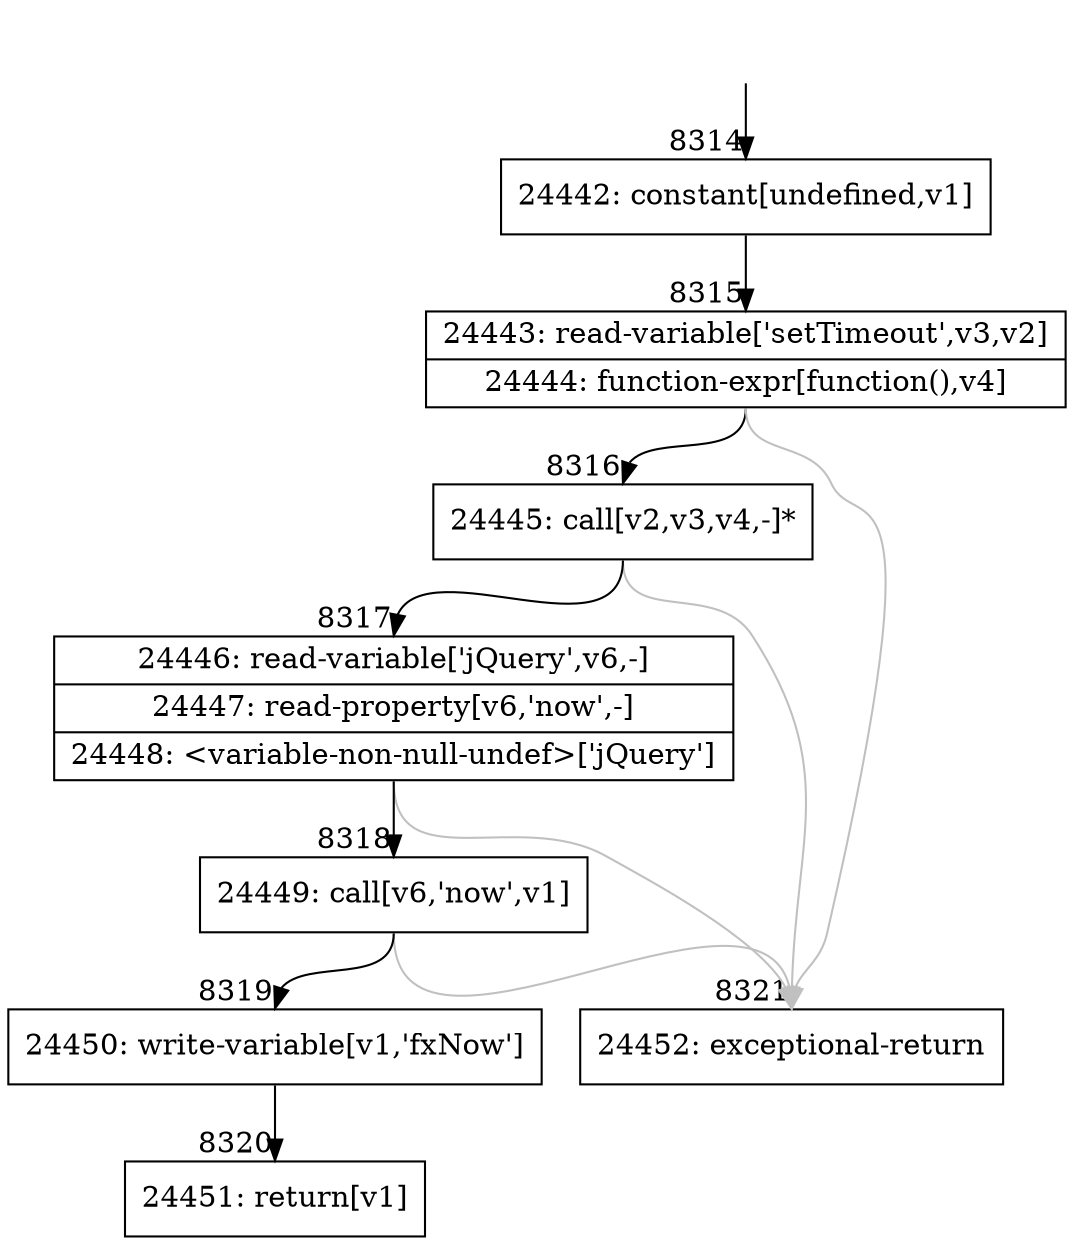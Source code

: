 digraph {
rankdir="TD"
BB_entry514[shape=none,label=""];
BB_entry514 -> BB8314 [tailport=s, headport=n, headlabel="    8314"]
BB8314 [shape=record label="{24442: constant[undefined,v1]}" ] 
BB8314 -> BB8315 [tailport=s, headport=n, headlabel="      8315"]
BB8315 [shape=record label="{24443: read-variable['setTimeout',v3,v2]|24444: function-expr[function(),v4]}" ] 
BB8315 -> BB8316 [tailport=s, headport=n, headlabel="      8316"]
BB8315 -> BB8321 [tailport=s, headport=n, color=gray, headlabel="      8321"]
BB8316 [shape=record label="{24445: call[v2,v3,v4,-]*}" ] 
BB8316 -> BB8317 [tailport=s, headport=n, headlabel="      8317"]
BB8316 -> BB8321 [tailport=s, headport=n, color=gray]
BB8317 [shape=record label="{24446: read-variable['jQuery',v6,-]|24447: read-property[v6,'now',-]|24448: \<variable-non-null-undef\>['jQuery']}" ] 
BB8317 -> BB8318 [tailport=s, headport=n, headlabel="      8318"]
BB8317 -> BB8321 [tailport=s, headport=n, color=gray]
BB8318 [shape=record label="{24449: call[v6,'now',v1]}" ] 
BB8318 -> BB8319 [tailport=s, headport=n, headlabel="      8319"]
BB8318 -> BB8321 [tailport=s, headport=n, color=gray]
BB8319 [shape=record label="{24450: write-variable[v1,'fxNow']}" ] 
BB8319 -> BB8320 [tailport=s, headport=n, headlabel="      8320"]
BB8320 [shape=record label="{24451: return[v1]}" ] 
BB8321 [shape=record label="{24452: exceptional-return}" ] 
}

